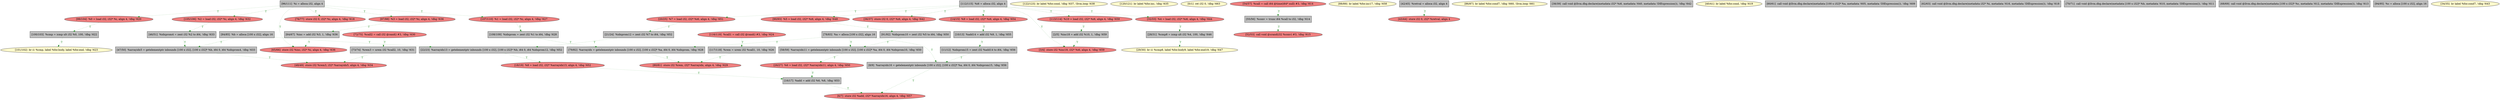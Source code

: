 
digraph G {


node183 [fillcolor=grey,label="[100/103]  %cmp = icmp ult i32 %0, 100, !dbg !622",shape=rectangle,style=filled ]
node181 [fillcolor=lightcoral,label="[80/81]  store i32 %rem, i32* %arrayidx, align 4, !dbg !629",shape=ellipse,style=filled ]
node180 [fillcolor=lightcoral,label="[65/66]  store i32 %inc, i32* %i, align 4, !dbg !636",shape=ellipse,style=filled ]
node179 [fillcolor=lightcoral,label="[105/106]  %2 = load i32, i32* %i, align 4, !dbg !632",shape=ellipse,style=filled ]
node175 [fillcolor=grey,label="[47/50]  %arrayidx5 = getelementptr inbounds [100 x i32], [100 x i32]* %b, i64 0, i64 %idxprom4, !dbg !633",shape=rectangle,style=filled ]
node173 [fillcolor=lightcoral,label="[14/15]  %9 = load i32, i32* %i6, align 4, !dbg !654",shape=ellipse,style=filled ]
node171 [fillcolor=lemonchiffon,label="[122/123]  br label %for.cond, !dbg !637, !llvm.loop !638",shape=ellipse,style=filled ]
node170 [fillcolor=lemonchiffon,label="[120/121]  br label %for.inc, !dbg !635",shape=ellipse,style=filled ]
node169 [fillcolor=grey,label="[28/31]  %cmp8 = icmp ult i32 %4, 100, !dbg !646",shape=rectangle,style=filled ]
node168 [fillcolor=grey,label="[10/13]  %add14 = add i32 %9, 1, !dbg !655",shape=rectangle,style=filled ]
node165 [fillcolor=lemonchiffon,label="[0/1]  ret i32 0, !dbg !663",shape=ellipse,style=filled ]
node174 [fillcolor=lightcoral,label="[48/49]  store i32 %rem3, i32* %arrayidx5, align 4, !dbg !634",shape=ellipse,style=filled ]
node164 [fillcolor=grey,label="[2/5]  %inc18 = add i32 %10, 1, !dbg !659",shape=rectangle,style=filled ]
node138 [fillcolor=lightcoral,label="[97/98]  %3 = load i32, i32* %i, align 4, !dbg !636",shape=ellipse,style=filled ]
node184 [fillcolor=grey,label="[21/24]  %idxprom12 = zext i32 %7 to i64, !dbg !652",shape=rectangle,style=filled ]
node178 [fillcolor=lightcoral,label="[107/110]  %1 = load i32, i32* %i, align 4, !dbg !627",shape=ellipse,style=filled ]
node177 [fillcolor=lightcoral,label="[99/104]  %0 = load i32, i32* %i, align 4, !dbg !620",shape=ellipse,style=filled ]
node136 [fillcolor=lemonchiffon,label="[101/102]  br i1 %cmp, label %for.body, label %for.end, !dbg !623",shape=ellipse,style=filled ]
node125 [fillcolor=grey,label="[58/59]  %arrayidx11 = getelementptr inbounds [100 x i32], [100 x i32]* %a, i64 0, i64 %idxprom10, !dbg !650",shape=rectangle,style=filled ]
node161 [fillcolor=grey,label="[8/9]  %arrayidx16 = getelementptr inbounds [100 x i32], [100 x i32]* %a, i64 0, i64 %idxprom15, !dbg !656",shape=rectangle,style=filled ]
node130 [fillcolor=lightcoral,label="[54/57]  %call = call i64 @time(i64* null) #3, !dbg !614",shape=ellipse,style=filled ]
node129 [fillcolor=lightcoral,label="[3/4]  store i32 %inc18, i32* %i6, align 4, !dbg !659",shape=ellipse,style=filled ]
node139 [fillcolor=grey,label="[84/85]  %b = alloca [100 x i32], align 16",shape=rectangle,style=filled ]
node141 [fillcolor=lemonchiffon,label="[88/89]  br label %for.inc17, !dbg !658",shape=ellipse,style=filled ]
node159 [fillcolor=lightcoral,label="[18/19]  %8 = load i32, i32* %arrayidx13, align 4, !dbg !652",shape=ellipse,style=filled ]
node163 [fillcolor=lightcoral,label="[72/75]  %call2 = call i32 @rand() #3, !dbg !630",shape=ellipse,style=filled ]
node135 [fillcolor=grey,label="[55/56]  %conv = trunc i64 %call to i32, !dbg !614",shape=rectangle,style=filled ]
node160 [fillcolor=lightcoral,label="[26/27]  %6 = load i32, i32* %arrayidx11, align 4, !dbg !650",shape=ellipse,style=filled ]
node132 [fillcolor=lightcoral,label="[76/77]  store i32 0, i32* %i, align 4, !dbg !618",shape=ellipse,style=filled ]
node137 [fillcolor=grey,label="[79/82]  %arrayidx = getelementptr inbounds [100 x i32], [100 x i32]* %a, i64 0, i64 %idxprom, !dbg !628",shape=rectangle,style=filled ]
node162 [fillcolor=lightcoral,label="[43/44]  store i32 0, i32* %retval, align 4",shape=ellipse,style=filled ]
node142 [fillcolor=lemonchiffon,label="[86/87]  br label %for.cond7, !dbg !660, !llvm.loop !661",shape=ellipse,style=filled ]
node176 [fillcolor=grey,label="[108/109]  %idxprom = zext i32 %1 to i64, !dbg !628",shape=rectangle,style=filled ]
node151 [fillcolor=grey,label="[38/39]  call void @llvm.dbg.declare(metadata i32* %i6, metadata !640, metadata !DIExpression()), !dbg !642",shape=rectangle,style=filled ]
node156 [fillcolor=lightcoral,label="[20/25]  %7 = load i32, i32* %i6, align 4, !dbg !651",shape=ellipse,style=filled ]
node134 [fillcolor=grey,label="[11/12]  %idxprom15 = zext i32 %add14 to i64, !dbg !656",shape=rectangle,style=filled ]
node150 [fillcolor=lemonchiffon,label="[40/41]  br label %for.cond, !dbg !619",shape=ellipse,style=filled ]
node154 [fillcolor=grey,label="[42/45]  %retval = alloca i32, align 4",shape=rectangle,style=filled ]
node152 [fillcolor=grey,label="[46/51]  %idxprom4 = zext i32 %2 to i64, !dbg !633",shape=rectangle,style=filled ]
node124 [fillcolor=lightcoral,label="[52/53]  call void @srand(i32 %conv) #3, !dbg !615",shape=ellipse,style=filled ]
node182 [fillcolor=lemonchiffon,label="[29/30]  br i1 %cmp8, label %for.body9, label %for.end19, !dbg !647",shape=ellipse,style=filled ]
node126 [fillcolor=grey,label="[60/61]  call void @llvm.dbg.declare(metadata [100 x i32]* %a, metadata !605, metadata !DIExpression()), !dbg !609",shape=rectangle,style=filled ]
node166 [fillcolor=lightcoral,label="[32/33]  %4 = load i32, i32* %i6, align 4, !dbg !644",shape=ellipse,style=filled ]
node127 [fillcolor=grey,label="[62/63]  call void @llvm.dbg.declare(metadata i32* %i, metadata !616, metadata !DIExpression()), !dbg !618",shape=rectangle,style=filled ]
node131 [fillcolor=grey,label="[70/71]  call void @llvm.dbg.declare(metadata [100 x i32]* %b, metadata !610, metadata !DIExpression()), !dbg !611",shape=rectangle,style=filled ]
node149 [fillcolor=grey,label="[96/111]  %i = alloca i32, align 4",shape=rectangle,style=filled ]
node167 [fillcolor=grey,label="[16/17]  %add = add i32 %6, %8, !dbg !653",shape=rectangle,style=filled ]
node128 [fillcolor=grey,label="[64/67]  %inc = add i32 %3, 1, !dbg !636",shape=rectangle,style=filled ]
node140 [fillcolor=grey,label="[68/69]  call void @llvm.dbg.declare(metadata [100 x i32]* %c, metadata !612, metadata !DIExpression()), !dbg !613",shape=rectangle,style=filled ]
node143 [fillcolor=grey,label="[94/95]  %c = alloca [100 x i32], align 16",shape=rectangle,style=filled ]
node148 [fillcolor=grey,label="[73/74]  %rem3 = urem i32 %call2, 10, !dbg !631",shape=rectangle,style=filled ]
node144 [fillcolor=lightcoral,label="[90/93]  %5 = load i32, i32* %i6, align 4, !dbg !648",shape=ellipse,style=filled ]
node145 [fillcolor=grey,label="[91/92]  %idxprom10 = zext i32 %5 to i64, !dbg !650",shape=rectangle,style=filled ]
node172 [fillcolor=lightcoral,label="[6/7]  store i32 %add, i32* %arrayidx16, align 4, !dbg !657",shape=ellipse,style=filled ]
node147 [fillcolor=lightcoral,label="[113/114]  %10 = load i32, i32* %i6, align 4, !dbg !659",shape=ellipse,style=filled ]
node185 [fillcolor=lightcoral,label="[116/119]  %call1 = call i32 @rand() #3, !dbg !624",shape=ellipse,style=filled ]
node155 [fillcolor=grey,label="[22/23]  %arrayidx13 = getelementptr inbounds [100 x i32], [100 x i32]* %b, i64 0, i64 %idxprom12, !dbg !652",shape=rectangle,style=filled ]
node146 [fillcolor=grey,label="[117/118]  %rem = urem i32 %call1, 10, !dbg !626",shape=rectangle,style=filled ]
node153 [fillcolor=lemonchiffon,label="[34/35]  br label %for.cond7, !dbg !643",shape=ellipse,style=filled ]
node157 [fillcolor=grey,label="[112/115]  %i6 = alloca i32, align 4",shape=rectangle,style=filled ]
node133 [fillcolor=grey,label="[78/83]  %a = alloca [100 x i32], align 16",shape=rectangle,style=filled ]
node158 [fillcolor=lightcoral,label="[36/37]  store i32 0, i32* %i6, align 4, !dbg !642",shape=ellipse,style=filled ]

node149->node180 [style=dotted,color=forestgreen,label="T",fontcolor=forestgreen ]
node185->node146 [style=dotted,color=forestgreen,label="T",fontcolor=forestgreen ]
node163->node148 [style=dotted,color=forestgreen,label="T",fontcolor=forestgreen ]
node133->node137 [style=dotted,color=forestgreen,label="T",fontcolor=forestgreen ]
node179->node152 [style=dotted,color=forestgreen,label="T",fontcolor=forestgreen ]
node137->node181 [style=dotted,color=forestgreen,label="T",fontcolor=forestgreen ]
node157->node173 [style=dotted,color=forestgreen,label="T",fontcolor=forestgreen ]
node149->node177 [style=dotted,color=forestgreen,label="T",fontcolor=forestgreen ]
node159->node167 [style=dotted,color=forestgreen,label="T",fontcolor=forestgreen ]
node149->node179 [style=dotted,color=forestgreen,label="T",fontcolor=forestgreen ]
node173->node168 [style=dotted,color=forestgreen,label="T",fontcolor=forestgreen ]
node145->node125 [style=dotted,color=forestgreen,label="T",fontcolor=forestgreen ]
node138->node128 [style=dotted,color=forestgreen,label="T",fontcolor=forestgreen ]
node147->node164 [style=dotted,color=forestgreen,label="T",fontcolor=forestgreen ]
node184->node155 [style=dotted,color=forestgreen,label="T",fontcolor=forestgreen ]
node166->node169 [style=dotted,color=forestgreen,label="T",fontcolor=forestgreen ]
node183->node136 [style=dotted,color=forestgreen,label="T",fontcolor=forestgreen ]
node146->node181 [style=dotted,color=forestgreen,label="T",fontcolor=forestgreen ]
node125->node160 [style=dotted,color=forestgreen,label="T",fontcolor=forestgreen ]
node178->node176 [style=dotted,color=forestgreen,label="T",fontcolor=forestgreen ]
node157->node156 [style=dotted,color=forestgreen,label="T",fontcolor=forestgreen ]
node149->node138 [style=dotted,color=forestgreen,label="T",fontcolor=forestgreen ]
node177->node183 [style=dotted,color=forestgreen,label="T",fontcolor=forestgreen ]
node155->node159 [style=dotted,color=forestgreen,label="T",fontcolor=forestgreen ]
node175->node174 [style=dotted,color=forestgreen,label="T",fontcolor=forestgreen ]
node144->node145 [style=dotted,color=forestgreen,label="T",fontcolor=forestgreen ]
node128->node180 [style=dotted,color=forestgreen,label="T",fontcolor=forestgreen ]
node148->node174 [style=dotted,color=forestgreen,label="T",fontcolor=forestgreen ]
node135->node124 [style=dotted,color=forestgreen,label="T",fontcolor=forestgreen ]
node156->node184 [style=dotted,color=forestgreen,label="T",fontcolor=forestgreen ]
node157->node147 [style=dotted,color=forestgreen,label="T",fontcolor=forestgreen ]
node161->node172 [style=dotted,color=forestgreen,label="T",fontcolor=forestgreen ]
node157->node129 [style=dotted,color=forestgreen,label="T",fontcolor=forestgreen ]
node152->node175 [style=dotted,color=forestgreen,label="T",fontcolor=forestgreen ]
node157->node158 [style=dotted,color=forestgreen,label="T",fontcolor=forestgreen ]
node133->node125 [style=dotted,color=forestgreen,label="T",fontcolor=forestgreen ]
node157->node144 [style=dotted,color=forestgreen,label="T",fontcolor=forestgreen ]
node134->node161 [style=dotted,color=forestgreen,label="T",fontcolor=forestgreen ]
node169->node182 [style=dotted,color=forestgreen,label="T",fontcolor=forestgreen ]
node154->node162 [style=dotted,color=forestgreen,label="T",fontcolor=forestgreen ]
node164->node129 [style=dotted,color=forestgreen,label="T",fontcolor=forestgreen ]
node133->node161 [style=dotted,color=forestgreen,label="T",fontcolor=forestgreen ]
node167->node172 [style=dotted,color=forestgreen,label="T",fontcolor=forestgreen ]
node157->node166 [style=dotted,color=forestgreen,label="T",fontcolor=forestgreen ]
node160->node167 [style=dotted,color=forestgreen,label="T",fontcolor=forestgreen ]
node149->node178 [style=dotted,color=forestgreen,label="T",fontcolor=forestgreen ]
node139->node155 [style=dotted,color=forestgreen,label="T",fontcolor=forestgreen ]
node149->node132 [style=dotted,color=forestgreen,label="T",fontcolor=forestgreen ]
node176->node137 [style=dotted,color=forestgreen,label="T",fontcolor=forestgreen ]
node139->node175 [style=dotted,color=forestgreen,label="T",fontcolor=forestgreen ]
node130->node135 [style=dotted,color=forestgreen,label="T",fontcolor=forestgreen ]
node168->node134 [style=dotted,color=forestgreen,label="T",fontcolor=forestgreen ]


}
